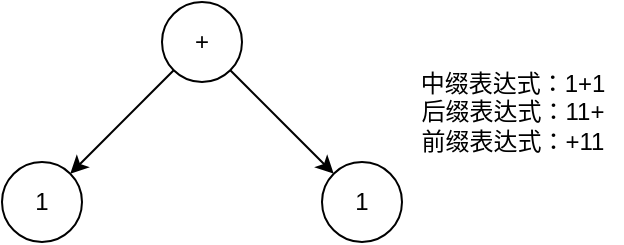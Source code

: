 <mxfile version="18.2.0" type="github">
  <diagram id="66K_lOx8x2pNwgMANSE0" name="第 1 页">
    <mxGraphModel dx="494" dy="275" grid="1" gridSize="10" guides="1" tooltips="1" connect="1" arrows="1" fold="1" page="1" pageScale="1" pageWidth="827" pageHeight="1169" math="0" shadow="0">
      <root>
        <mxCell id="0" />
        <mxCell id="1" parent="0" />
        <mxCell id="yyqOdsKrYR6vZJGjtAN_-4" style="rounded=0;orthogonalLoop=1;jettySize=auto;html=1;exitX=0;exitY=1;exitDx=0;exitDy=0;" edge="1" parent="1" source="yyqOdsKrYR6vZJGjtAN_-1" target="yyqOdsKrYR6vZJGjtAN_-2">
          <mxGeometry relative="1" as="geometry" />
        </mxCell>
        <mxCell id="yyqOdsKrYR6vZJGjtAN_-5" style="edgeStyle=none;rounded=0;orthogonalLoop=1;jettySize=auto;html=1;exitX=1;exitY=1;exitDx=0;exitDy=0;" edge="1" parent="1" source="yyqOdsKrYR6vZJGjtAN_-1" target="yyqOdsKrYR6vZJGjtAN_-3">
          <mxGeometry relative="1" as="geometry" />
        </mxCell>
        <mxCell id="yyqOdsKrYR6vZJGjtAN_-1" value="+" style="ellipse;whiteSpace=wrap;html=1;aspect=fixed;" vertex="1" parent="1">
          <mxGeometry x="200" y="80" width="40" height="40" as="geometry" />
        </mxCell>
        <mxCell id="yyqOdsKrYR6vZJGjtAN_-2" value="1" style="ellipse;whiteSpace=wrap;html=1;aspect=fixed;" vertex="1" parent="1">
          <mxGeometry x="120" y="160" width="40" height="40" as="geometry" />
        </mxCell>
        <mxCell id="yyqOdsKrYR6vZJGjtAN_-3" value="1" style="ellipse;whiteSpace=wrap;html=1;aspect=fixed;" vertex="1" parent="1">
          <mxGeometry x="280" y="160" width="40" height="40" as="geometry" />
        </mxCell>
        <mxCell id="yyqOdsKrYR6vZJGjtAN_-6" value="&lt;div&gt;中缀表达式：1+1&lt;br&gt;&lt;/div&gt;&lt;div&gt;后缀表达式：11+&lt;/div&gt;&lt;div&gt;前缀表达式：+11&lt;br&gt;&lt;/div&gt;" style="text;html=1;align=center;verticalAlign=middle;resizable=0;points=[];autosize=1;strokeColor=none;fillColor=none;" vertex="1" parent="1">
          <mxGeometry x="320" y="110" width="110" height="50" as="geometry" />
        </mxCell>
      </root>
    </mxGraphModel>
  </diagram>
</mxfile>

